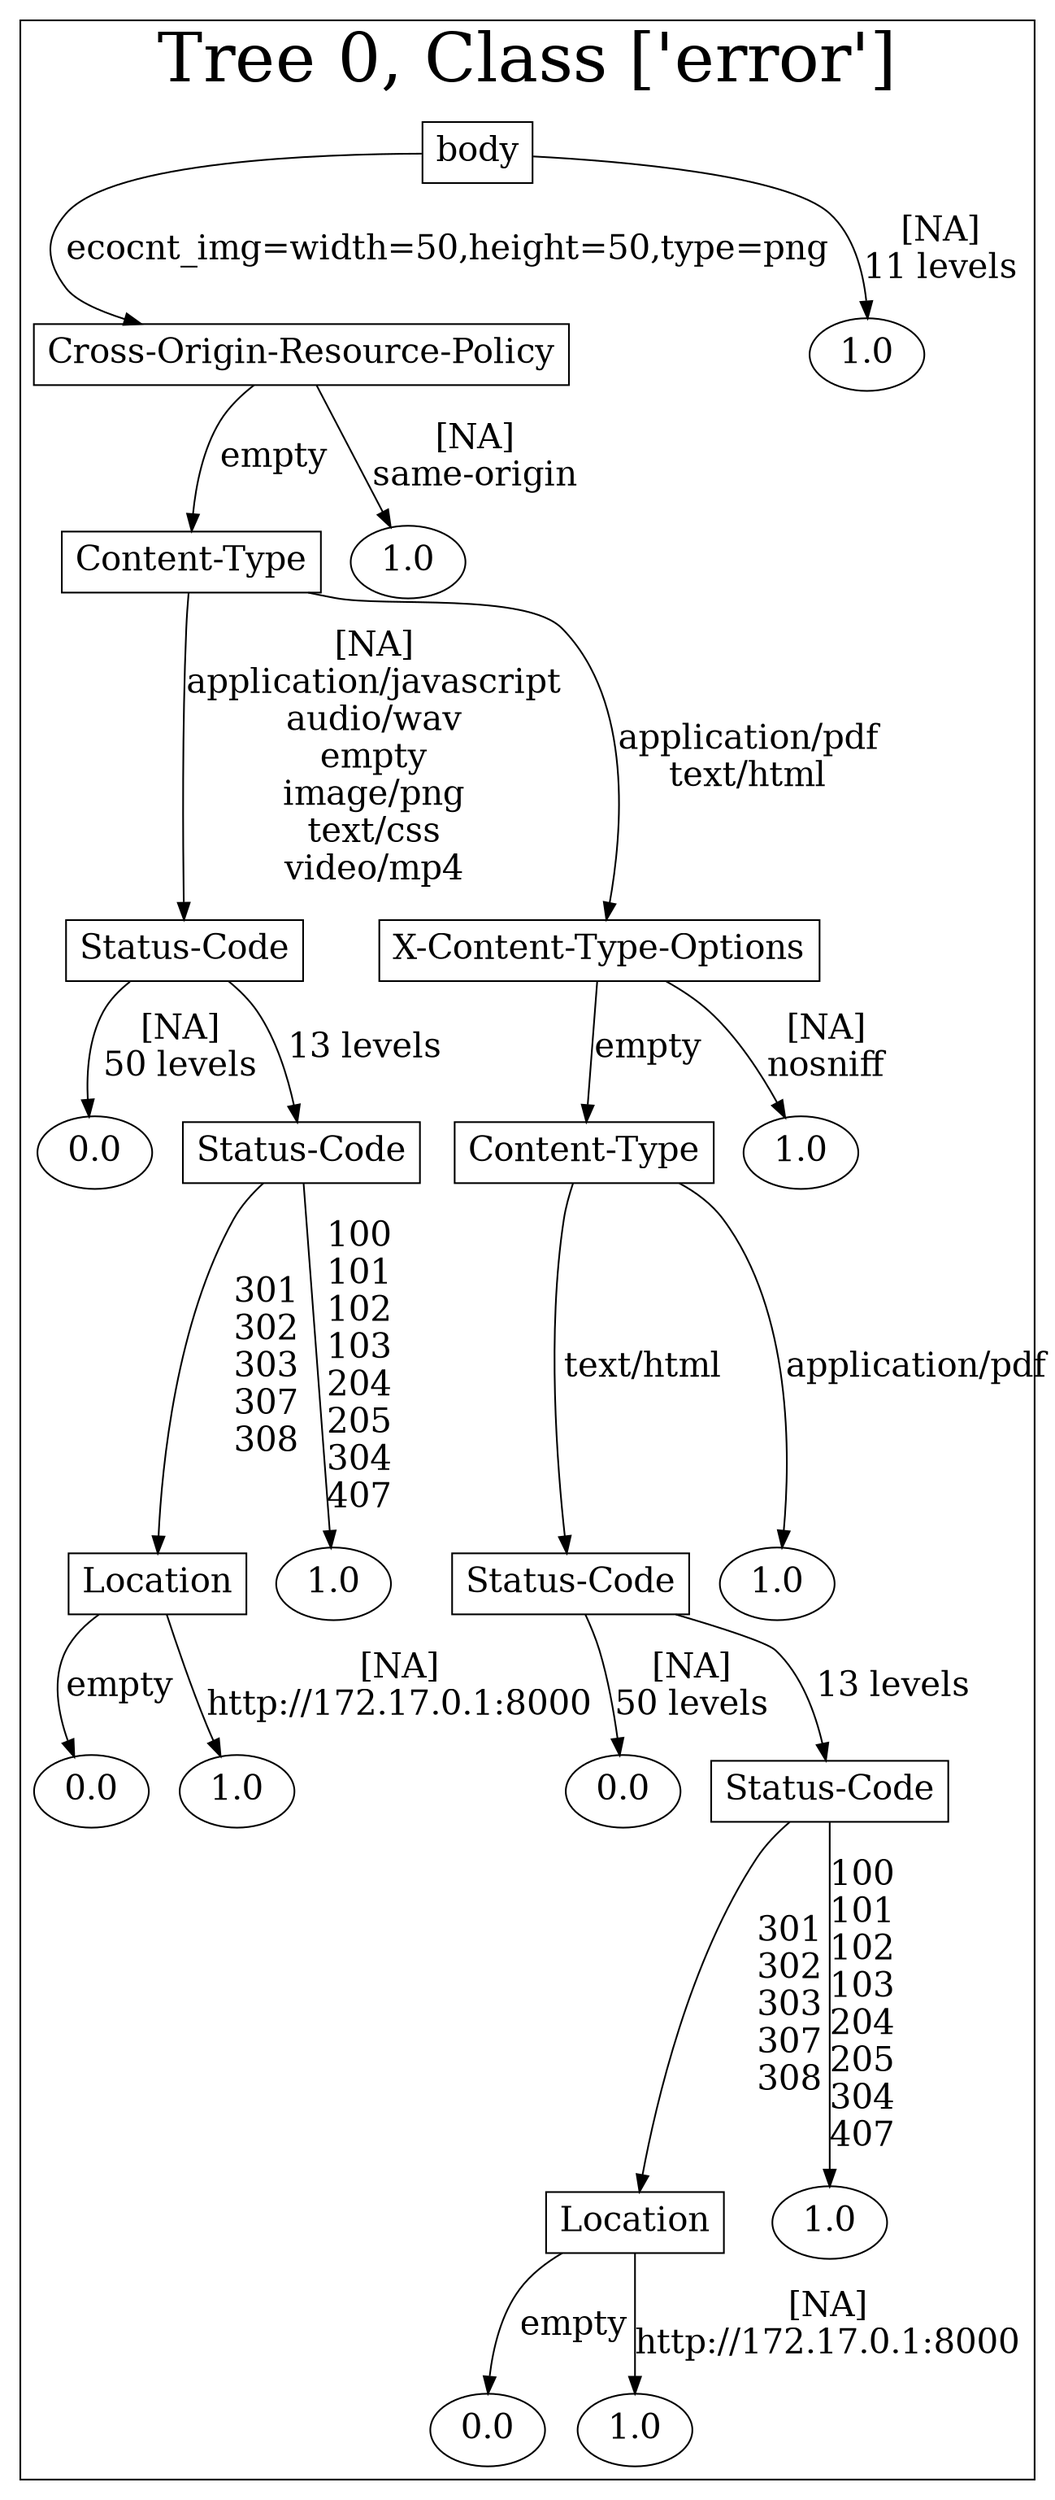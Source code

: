 /*
Generated by:
    http://https://github.com/h2oai/h2o-3/tree/master/h2o-genmodel/src/main/java/hex/genmodel/tools/PrintMojo.java
*/

/*
On a mac:

$ brew install graphviz
$ dot -Tpng file.gv -o file.png
$ open file.png
*/

digraph G {

subgraph cluster_0 {
/* Nodes */

/* Level 0 */
{
"SG_0_Node_0" [shape=box, fontsize=20, label="body"]
}

/* Level 1 */
{
"SG_0_Node_1" [shape=box, fontsize=20, label="Cross-Origin-Resource-Policy"]
"SG_0_Node_11" [fontsize=20, label="1.0"]
}

/* Level 2 */
{
"SG_0_Node_2" [shape=box, fontsize=20, label="Content-Type"]
"SG_0_Node_12" [fontsize=20, label="1.0"]
}

/* Level 3 */
{
"SG_0_Node_3" [shape=box, fontsize=20, label="Status-Code"]
"SG_0_Node_4" [shape=box, fontsize=20, label="X-Content-Type-Options"]
}

/* Level 4 */
{
"SG_0_Node_13" [fontsize=20, label="0.0"]
"SG_0_Node_5" [shape=box, fontsize=20, label="Status-Code"]
"SG_0_Node_6" [shape=box, fontsize=20, label="Content-Type"]
"SG_0_Node_14" [fontsize=20, label="1.0"]
}

/* Level 5 */
{
"SG_0_Node_7" [shape=box, fontsize=20, label="Location"]
"SG_0_Node_15" [fontsize=20, label="1.0"]
"SG_0_Node_8" [shape=box, fontsize=20, label="Status-Code"]
"SG_0_Node_16" [fontsize=20, label="1.0"]
}

/* Level 6 */
{
"SG_0_Node_17" [fontsize=20, label="0.0"]
"SG_0_Node_18" [fontsize=20, label="1.0"]
"SG_0_Node_19" [fontsize=20, label="0.0"]
"SG_0_Node_9" [shape=box, fontsize=20, label="Status-Code"]
}

/* Level 7 */
{
"SG_0_Node_10" [shape=box, fontsize=20, label="Location"]
"SG_0_Node_20" [fontsize=20, label="1.0"]
}

/* Level 8 */
{
"SG_0_Node_21" [fontsize=20, label="0.0"]
"SG_0_Node_22" [fontsize=20, label="1.0"]
}

/* Edges */
"SG_0_Node_0" -> "SG_0_Node_1" [fontsize=20, label="ecocnt_img=width=50,height=50,type=png
"]
"SG_0_Node_0" -> "SG_0_Node_11" [fontsize=20, label="[NA]
11 levels
"]
"SG_0_Node_1" -> "SG_0_Node_2" [fontsize=20, label="empty
"]
"SG_0_Node_1" -> "SG_0_Node_12" [fontsize=20, label="[NA]
same-origin
"]
"SG_0_Node_2" -> "SG_0_Node_3" [fontsize=20, label="[NA]
application/javascript
audio/wav
empty
image/png
text/css
video/mp4
"]
"SG_0_Node_2" -> "SG_0_Node_4" [fontsize=20, label="application/pdf
text/html
"]
"SG_0_Node_4" -> "SG_0_Node_6" [fontsize=20, label="empty
"]
"SG_0_Node_4" -> "SG_0_Node_14" [fontsize=20, label="[NA]
nosniff
"]
"SG_0_Node_6" -> "SG_0_Node_8" [fontsize=20, label="text/html
"]
"SG_0_Node_6" -> "SG_0_Node_16" [fontsize=20, label="application/pdf
"]
"SG_0_Node_8" -> "SG_0_Node_19" [fontsize=20, label="[NA]
50 levels
"]
"SG_0_Node_8" -> "SG_0_Node_9" [fontsize=20, label="13 levels
"]
"SG_0_Node_9" -> "SG_0_Node_10" [fontsize=20, label="301
302
303
307
308
"]
"SG_0_Node_9" -> "SG_0_Node_20" [fontsize=20, label="100
101
102
103
204
205
304
407
"]
"SG_0_Node_10" -> "SG_0_Node_21" [fontsize=20, label="empty
"]
"SG_0_Node_10" -> "SG_0_Node_22" [fontsize=20, label="[NA]
http://172.17.0.1:8000
"]
"SG_0_Node_3" -> "SG_0_Node_13" [fontsize=20, label="[NA]
50 levels
"]
"SG_0_Node_3" -> "SG_0_Node_5" [fontsize=20, label="13 levels
"]
"SG_0_Node_5" -> "SG_0_Node_7" [fontsize=20, label="301
302
303
307
308
"]
"SG_0_Node_5" -> "SG_0_Node_15" [fontsize=20, label="100
101
102
103
204
205
304
407
"]
"SG_0_Node_7" -> "SG_0_Node_17" [fontsize=20, label="empty
"]
"SG_0_Node_7" -> "SG_0_Node_18" [fontsize=20, label="[NA]
http://172.17.0.1:8000
"]

fontsize=40
label="Tree 0, Class ['error']"
}

}

